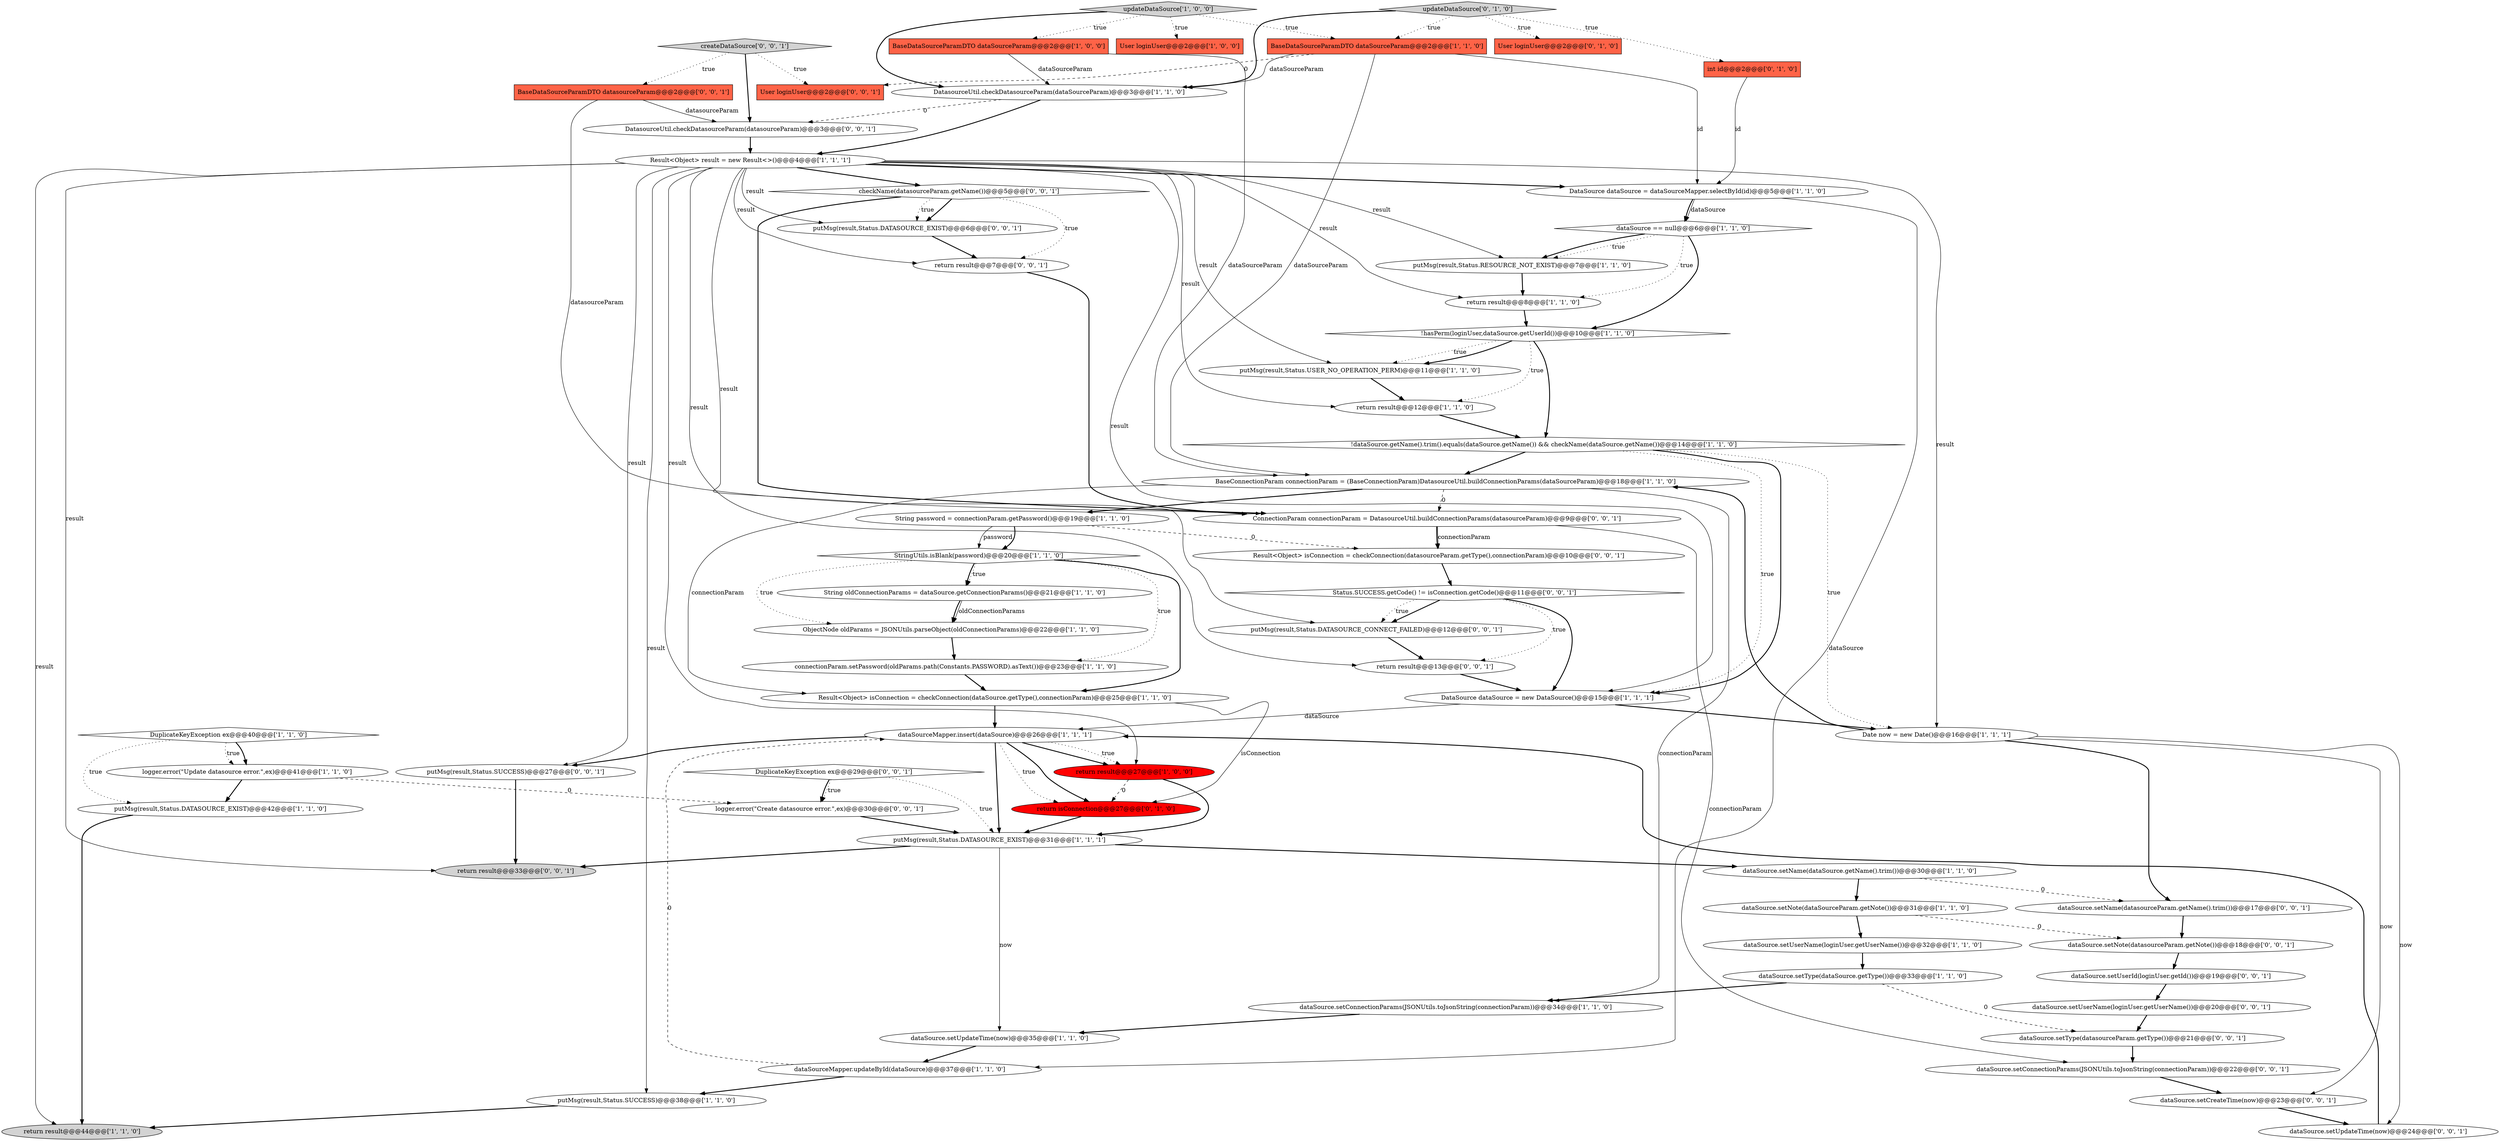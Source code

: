 digraph {
38 [style = filled, label = "updateDataSource['0', '1', '0']", fillcolor = lightgray, shape = diamond image = "AAA0AAABBB2BBB"];
14 [style = filled, label = "dataSourceMapper.updateById(dataSource)@@@37@@@['1', '1', '0']", fillcolor = white, shape = ellipse image = "AAA0AAABBB1BBB"];
46 [style = filled, label = "ConnectionParam connectionParam = DatasourceUtil.buildConnectionParams(datasourceParam)@@@9@@@['0', '0', '1']", fillcolor = white, shape = ellipse image = "AAA0AAABBB3BBB"];
24 [style = filled, label = "return result@@@44@@@['1', '1', '0']", fillcolor = lightgray, shape = ellipse image = "AAA0AAABBB1BBB"];
33 [style = filled, label = "dataSourceMapper.insert(dataSource)@@@26@@@['1', '1', '1']", fillcolor = white, shape = ellipse image = "AAA0AAABBB1BBB"];
56 [style = filled, label = "Result<Object> isConnection = checkConnection(datasourceParam.getType(),connectionParam)@@@10@@@['0', '0', '1']", fillcolor = white, shape = ellipse image = "AAA0AAABBB3BBB"];
59 [style = filled, label = "Status.SUCCESS.getCode() != isConnection.getCode()@@@11@@@['0', '0', '1']", fillcolor = white, shape = diamond image = "AAA0AAABBB3BBB"];
34 [style = filled, label = "BaseDataSourceParamDTO dataSourceParam@@@2@@@['1', '0', '0']", fillcolor = tomato, shape = box image = "AAA0AAABBB1BBB"];
50 [style = filled, label = "createDataSource['0', '0', '1']", fillcolor = lightgray, shape = diamond image = "AAA0AAABBB3BBB"];
16 [style = filled, label = "StringUtils.isBlank(password)@@@20@@@['1', '1', '0']", fillcolor = white, shape = diamond image = "AAA0AAABBB1BBB"];
5 [style = filled, label = "String password = connectionParam.getPassword()@@@19@@@['1', '1', '0']", fillcolor = white, shape = ellipse image = "AAA0AAABBB1BBB"];
42 [style = filled, label = "putMsg(result,Status.SUCCESS)@@@27@@@['0', '0', '1']", fillcolor = white, shape = ellipse image = "AAA0AAABBB3BBB"];
57 [style = filled, label = "dataSource.setUpdateTime(now)@@@24@@@['0', '0', '1']", fillcolor = white, shape = ellipse image = "AAA0AAABBB3BBB"];
43 [style = filled, label = "BaseDataSourceParamDTO datasourceParam@@@2@@@['0', '0', '1']", fillcolor = tomato, shape = box image = "AAA0AAABBB3BBB"];
12 [style = filled, label = "return result@@@8@@@['1', '1', '0']", fillcolor = white, shape = ellipse image = "AAA0AAABBB1BBB"];
0 [style = filled, label = "BaseConnectionParam connectionParam = (BaseConnectionParam)DatasourceUtil.buildConnectionParams(dataSourceParam)@@@18@@@['1', '1', '0']", fillcolor = white, shape = ellipse image = "AAA0AAABBB1BBB"];
9 [style = filled, label = "DataSource dataSource = new DataSource()@@@15@@@['1', '1', '1']", fillcolor = white, shape = ellipse image = "AAA0AAABBB1BBB"];
18 [style = filled, label = "return result@@@12@@@['1', '1', '0']", fillcolor = white, shape = ellipse image = "AAA0AAABBB1BBB"];
6 [style = filled, label = "DataSource dataSource = dataSourceMapper.selectById(id)@@@5@@@['1', '1', '0']", fillcolor = white, shape = ellipse image = "AAA0AAABBB1BBB"];
8 [style = filled, label = "dataSource.setConnectionParams(JSONUtils.toJsonString(connectionParam))@@@34@@@['1', '1', '0']", fillcolor = white, shape = ellipse image = "AAA0AAABBB1BBB"];
17 [style = filled, label = "DatasourceUtil.checkDatasourceParam(dataSourceParam)@@@3@@@['1', '1', '0']", fillcolor = white, shape = ellipse image = "AAA0AAABBB1BBB"];
19 [style = filled, label = "dataSource.setNote(dataSourceParam.getNote())@@@31@@@['1', '1', '0']", fillcolor = white, shape = ellipse image = "AAA0AAABBB1BBB"];
23 [style = filled, label = "putMsg(result,Status.USER_NO_OPERATION_PERM)@@@11@@@['1', '1', '0']", fillcolor = white, shape = ellipse image = "AAA0AAABBB1BBB"];
30 [style = filled, label = "!dataSource.getName().trim().equals(dataSource.getName()) && checkName(dataSource.getName())@@@14@@@['1', '1', '0']", fillcolor = white, shape = diamond image = "AAA0AAABBB1BBB"];
36 [style = filled, label = "User loginUser@@@2@@@['1', '0', '0']", fillcolor = tomato, shape = box image = "AAA0AAABBB1BBB"];
45 [style = filled, label = "DuplicateKeyException ex@@@29@@@['0', '0', '1']", fillcolor = white, shape = diamond image = "AAA0AAABBB3BBB"];
47 [style = filled, label = "dataSource.setName(datasourceParam.getName().trim())@@@17@@@['0', '0', '1']", fillcolor = white, shape = ellipse image = "AAA0AAABBB3BBB"];
52 [style = filled, label = "dataSource.setCreateTime(now)@@@23@@@['0', '0', '1']", fillcolor = white, shape = ellipse image = "AAA0AAABBB3BBB"];
7 [style = filled, label = "dataSource.setName(dataSource.getName().trim())@@@30@@@['1', '1', '0']", fillcolor = white, shape = ellipse image = "AAA0AAABBB1BBB"];
28 [style = filled, label = "return result@@@27@@@['1', '0', '0']", fillcolor = red, shape = ellipse image = "AAA1AAABBB1BBB"];
48 [style = filled, label = "putMsg(result,Status.DATASOURCE_CONNECT_FAILED)@@@12@@@['0', '0', '1']", fillcolor = white, shape = ellipse image = "AAA0AAABBB3BBB"];
11 [style = filled, label = "!hasPerm(loginUser,dataSource.getUserId())@@@10@@@['1', '1', '0']", fillcolor = white, shape = diamond image = "AAA0AAABBB1BBB"];
3 [style = filled, label = "Result<Object> isConnection = checkConnection(dataSource.getType(),connectionParam)@@@25@@@['1', '1', '0']", fillcolor = white, shape = ellipse image = "AAA0AAABBB1BBB"];
40 [style = filled, label = "return isConnection@@@27@@@['0', '1', '0']", fillcolor = red, shape = ellipse image = "AAA1AAABBB2BBB"];
22 [style = filled, label = "Result<Object> result = new Result<>()@@@4@@@['1', '1', '1']", fillcolor = white, shape = ellipse image = "AAA0AAABBB1BBB"];
44 [style = filled, label = "return result@@@13@@@['0', '0', '1']", fillcolor = white, shape = ellipse image = "AAA0AAABBB3BBB"];
55 [style = filled, label = "dataSource.setUserId(loginUser.getId())@@@19@@@['0', '0', '1']", fillcolor = white, shape = ellipse image = "AAA0AAABBB3BBB"];
15 [style = filled, label = "String oldConnectionParams = dataSource.getConnectionParams()@@@21@@@['1', '1', '0']", fillcolor = white, shape = ellipse image = "AAA0AAABBB1BBB"];
54 [style = filled, label = "return result@@@7@@@['0', '0', '1']", fillcolor = white, shape = ellipse image = "AAA0AAABBB3BBB"];
63 [style = filled, label = "dataSource.setType(datasourceParam.getType())@@@21@@@['0', '0', '1']", fillcolor = white, shape = ellipse image = "AAA0AAABBB3BBB"];
39 [style = filled, label = "int id@@@2@@@['0', '1', '0']", fillcolor = tomato, shape = box image = "AAA0AAABBB2BBB"];
51 [style = filled, label = "dataSource.setConnectionParams(JSONUtils.toJsonString(connectionParam))@@@22@@@['0', '0', '1']", fillcolor = white, shape = ellipse image = "AAA0AAABBB3BBB"];
21 [style = filled, label = "dataSource.setUpdateTime(now)@@@35@@@['1', '1', '0']", fillcolor = white, shape = ellipse image = "AAA0AAABBB1BBB"];
32 [style = filled, label = "updateDataSource['1', '0', '0']", fillcolor = lightgray, shape = diamond image = "AAA0AAABBB1BBB"];
58 [style = filled, label = "checkName(datasourceParam.getName())@@@5@@@['0', '0', '1']", fillcolor = white, shape = diamond image = "AAA0AAABBB3BBB"];
1 [style = filled, label = "putMsg(result,Status.DATASOURCE_EXIST)@@@42@@@['1', '1', '0']", fillcolor = white, shape = ellipse image = "AAA0AAABBB1BBB"];
61 [style = filled, label = "putMsg(result,Status.DATASOURCE_EXIST)@@@6@@@['0', '0', '1']", fillcolor = white, shape = ellipse image = "AAA0AAABBB3BBB"];
60 [style = filled, label = "DatasourceUtil.checkDatasourceParam(datasourceParam)@@@3@@@['0', '0', '1']", fillcolor = white, shape = ellipse image = "AAA0AAABBB3BBB"];
27 [style = filled, label = "logger.error(\"Update datasource error.\",ex)@@@41@@@['1', '1', '0']", fillcolor = white, shape = ellipse image = "AAA0AAABBB1BBB"];
37 [style = filled, label = "BaseDataSourceParamDTO dataSourceParam@@@2@@@['1', '1', '0']", fillcolor = tomato, shape = box image = "AAA0AAABBB1BBB"];
26 [style = filled, label = "putMsg(result,Status.DATASOURCE_EXIST)@@@31@@@['1', '1', '1']", fillcolor = white, shape = ellipse image = "AAA0AAABBB1BBB"];
20 [style = filled, label = "dataSource == null@@@6@@@['1', '1', '0']", fillcolor = white, shape = diamond image = "AAA0AAABBB1BBB"];
41 [style = filled, label = "User loginUser@@@2@@@['0', '1', '0']", fillcolor = tomato, shape = box image = "AAA0AAABBB2BBB"];
62 [style = filled, label = "dataSource.setNote(datasourceParam.getNote())@@@18@@@['0', '0', '1']", fillcolor = white, shape = ellipse image = "AAA0AAABBB3BBB"];
29 [style = filled, label = "dataSource.setType(dataSource.getType())@@@33@@@['1', '1', '0']", fillcolor = white, shape = ellipse image = "AAA0AAABBB1BBB"];
35 [style = filled, label = "DuplicateKeyException ex@@@40@@@['1', '1', '0']", fillcolor = white, shape = diamond image = "AAA0AAABBB1BBB"];
25 [style = filled, label = "ObjectNode oldParams = JSONUtils.parseObject(oldConnectionParams)@@@22@@@['1', '1', '0']", fillcolor = white, shape = ellipse image = "AAA0AAABBB1BBB"];
49 [style = filled, label = "User loginUser@@@2@@@['0', '0', '1']", fillcolor = tomato, shape = box image = "AAA0AAABBB3BBB"];
4 [style = filled, label = "putMsg(result,Status.RESOURCE_NOT_EXIST)@@@7@@@['1', '1', '0']", fillcolor = white, shape = ellipse image = "AAA0AAABBB1BBB"];
10 [style = filled, label = "connectionParam.setPassword(oldParams.path(Constants.PASSWORD).asText())@@@23@@@['1', '1', '0']", fillcolor = white, shape = ellipse image = "AAA0AAABBB1BBB"];
64 [style = filled, label = "return result@@@33@@@['0', '0', '1']", fillcolor = lightgray, shape = ellipse image = "AAA0AAABBB3BBB"];
53 [style = filled, label = "dataSource.setUserName(loginUser.getUserName())@@@20@@@['0', '0', '1']", fillcolor = white, shape = ellipse image = "AAA0AAABBB3BBB"];
2 [style = filled, label = "Date now = new Date()@@@16@@@['1', '1', '1']", fillcolor = white, shape = ellipse image = "AAA0AAABBB1BBB"];
65 [style = filled, label = "logger.error(\"Create datasource error.\",ex)@@@30@@@['0', '0', '1']", fillcolor = white, shape = ellipse image = "AAA0AAABBB3BBB"];
31 [style = filled, label = "dataSource.setUserName(loginUser.getUserName())@@@32@@@['1', '1', '0']", fillcolor = white, shape = ellipse image = "AAA0AAABBB1BBB"];
13 [style = filled, label = "putMsg(result,Status.SUCCESS)@@@38@@@['1', '1', '0']", fillcolor = white, shape = ellipse image = "AAA0AAABBB1BBB"];
45->65 [style = bold, label=""];
15->25 [style = bold, label=""];
57->33 [style = bold, label=""];
38->41 [style = dotted, label="true"];
59->9 [style = bold, label=""];
53->63 [style = bold, label=""];
33->28 [style = dotted, label="true"];
38->39 [style = dotted, label="true"];
60->22 [style = bold, label=""];
18->30 [style = bold, label=""];
62->55 [style = bold, label=""];
16->10 [style = dotted, label="true"];
9->33 [style = solid, label="dataSource"];
30->2 [style = dotted, label="true"];
35->1 [style = dotted, label="true"];
33->42 [style = bold, label=""];
0->3 [style = solid, label="connectionParam"];
2->52 [style = solid, label="now"];
40->26 [style = bold, label=""];
32->37 [style = dotted, label="true"];
25->10 [style = bold, label=""];
43->46 [style = solid, label="datasourceParam"];
6->14 [style = solid, label="dataSource"];
19->62 [style = dashed, label="0"];
26->64 [style = bold, label=""];
16->3 [style = bold, label=""];
22->61 [style = solid, label="result"];
22->64 [style = solid, label="result"];
22->42 [style = solid, label="result"];
26->7 [style = bold, label=""];
15->25 [style = solid, label="oldConnectionParams"];
34->17 [style = solid, label="dataSourceParam"];
63->51 [style = bold, label=""];
59->44 [style = dotted, label="true"];
9->2 [style = bold, label=""];
58->54 [style = dotted, label="true"];
54->46 [style = bold, label=""];
33->28 [style = bold, label=""];
12->11 [style = bold, label=""];
33->40 [style = dotted, label="true"];
31->29 [style = bold, label=""];
22->13 [style = solid, label="result"];
2->57 [style = solid, label="now"];
50->43 [style = dotted, label="true"];
3->33 [style = bold, label=""];
48->44 [style = bold, label=""];
32->36 [style = dotted, label="true"];
14->33 [style = dashed, label="0"];
37->17 [style = solid, label="dataSourceParam"];
3->40 [style = solid, label="isConnection"];
5->16 [style = solid, label="password"];
34->0 [style = solid, label="dataSourceParam"];
5->56 [style = dashed, label="0"];
43->60 [style = solid, label="datasourceParam"];
27->65 [style = dashed, label="0"];
58->46 [style = bold, label=""];
30->9 [style = dotted, label="true"];
22->24 [style = solid, label="result"];
16->25 [style = dotted, label="true"];
38->17 [style = bold, label=""];
59->48 [style = bold, label=""];
32->17 [style = bold, label=""];
11->30 [style = bold, label=""];
22->6 [style = bold, label=""];
38->37 [style = dotted, label="true"];
50->49 [style = dotted, label="true"];
65->26 [style = bold, label=""];
58->61 [style = bold, label=""];
46->56 [style = bold, label=""];
13->24 [style = bold, label=""];
0->8 [style = solid, label="connectionParam"];
32->34 [style = dotted, label="true"];
22->4 [style = solid, label="result"];
28->40 [style = dashed, label="0"];
59->48 [style = dotted, label="true"];
28->26 [style = bold, label=""];
37->6 [style = solid, label="id"];
30->9 [style = bold, label=""];
51->52 [style = bold, label=""];
47->62 [style = bold, label=""];
33->26 [style = bold, label=""];
22->48 [style = solid, label="result"];
6->20 [style = bold, label=""];
5->16 [style = bold, label=""];
2->0 [style = bold, label=""];
50->60 [style = bold, label=""];
22->58 [style = bold, label=""];
20->4 [style = dotted, label="true"];
22->28 [style = solid, label="result"];
22->12 [style = solid, label="result"];
45->26 [style = dotted, label="true"];
4->12 [style = bold, label=""];
30->0 [style = bold, label=""];
45->65 [style = dotted, label="true"];
14->13 [style = bold, label=""];
61->54 [style = bold, label=""];
42->64 [style = bold, label=""];
0->46 [style = dashed, label="0"];
26->21 [style = solid, label="now"];
58->61 [style = dotted, label="true"];
44->9 [style = bold, label=""];
7->19 [style = bold, label=""];
56->59 [style = bold, label=""];
2->47 [style = bold, label=""];
23->18 [style = bold, label=""];
39->6 [style = solid, label="id"];
0->5 [style = bold, label=""];
21->14 [style = bold, label=""];
20->11 [style = bold, label=""];
22->54 [style = solid, label="result"];
16->15 [style = dotted, label="true"];
7->47 [style = dashed, label="0"];
16->15 [style = bold, label=""];
29->8 [style = bold, label=""];
35->27 [style = bold, label=""];
27->1 [style = bold, label=""];
37->0 [style = solid, label="dataSourceParam"];
19->31 [style = bold, label=""];
11->23 [style = dotted, label="true"];
6->20 [style = solid, label="dataSource"];
10->3 [style = bold, label=""];
22->9 [style = solid, label="result"];
11->18 [style = dotted, label="true"];
17->22 [style = bold, label=""];
22->44 [style = solid, label="result"];
20->4 [style = bold, label=""];
29->63 [style = dashed, label="0"];
22->18 [style = solid, label="result"];
35->27 [style = dotted, label="true"];
33->40 [style = bold, label=""];
22->23 [style = solid, label="result"];
1->24 [style = bold, label=""];
46->51 [style = solid, label="connectionParam"];
55->53 [style = bold, label=""];
8->21 [style = bold, label=""];
20->12 [style = dotted, label="true"];
22->2 [style = solid, label="result"];
17->60 [style = dashed, label="0"];
52->57 [style = bold, label=""];
11->23 [style = bold, label=""];
37->49 [style = dashed, label="0"];
46->56 [style = solid, label="connectionParam"];
}

